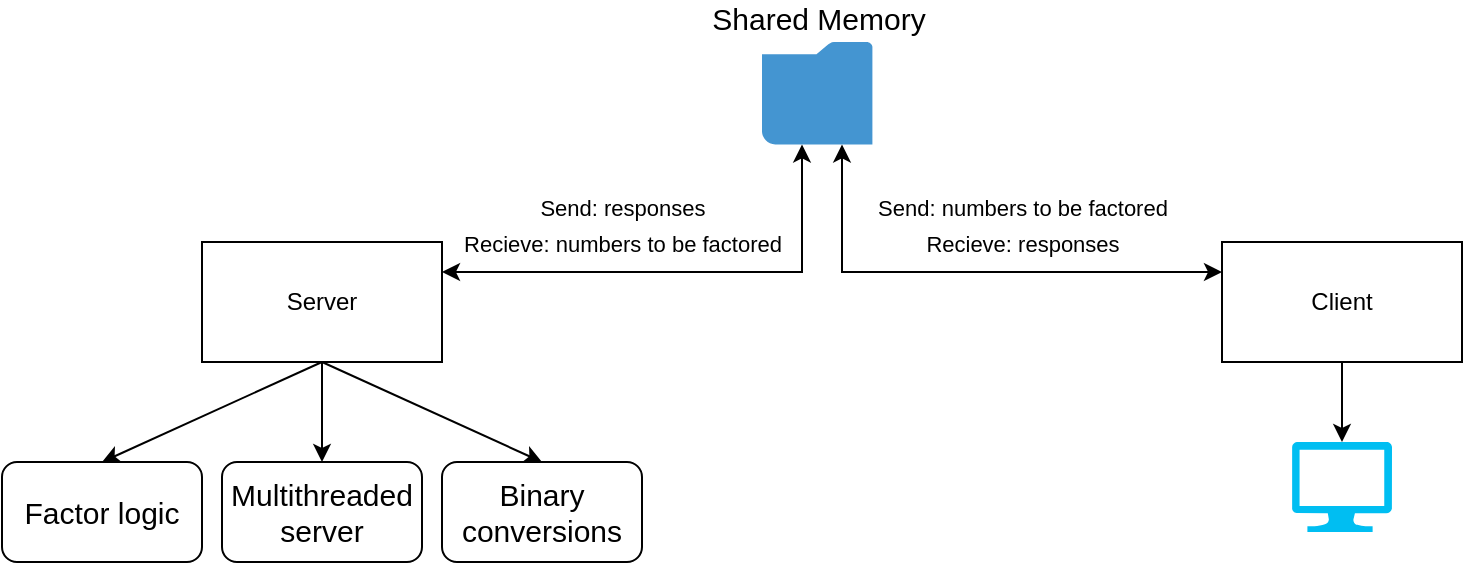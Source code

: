 <mxfile version="13.6.6" type="device"><diagram id="p4sKiV2K0z81wdJlsaRf" name="Page-1"><mxGraphModel dx="788" dy="401" grid="1" gridSize="10" guides="1" tooltips="1" connect="1" arrows="1" fold="1" page="1" pageScale="1" pageWidth="827" pageHeight="1169" math="0" shadow="0"><root><mxCell id="0"/><mxCell id="1" parent="0"/><mxCell id="oHAbVkhabTJF7n69i7Sr-5" style="edgeStyle=orthogonalEdgeStyle;rounded=0;orthogonalLoop=1;jettySize=auto;html=1;exitX=0;exitY=0.25;exitDx=0;exitDy=0;startArrow=classic;startFill=1;" edge="1" parent="1" source="oHAbVkhabTJF7n69i7Sr-1" target="oHAbVkhabTJF7n69i7Sr-3"><mxGeometry relative="1" as="geometry"><Array as="points"><mxPoint x="470" y="225"/></Array></mxGeometry></mxCell><mxCell id="oHAbVkhabTJF7n69i7Sr-15" style="edgeStyle=none;rounded=0;orthogonalLoop=1;jettySize=auto;html=1;exitX=0.5;exitY=1;exitDx=0;exitDy=0;entryX=0.5;entryY=0;entryDx=0;entryDy=0;entryPerimeter=0;startArrow=none;startFill=0;fontSize=15;" edge="1" parent="1" source="oHAbVkhabTJF7n69i7Sr-1" target="oHAbVkhabTJF7n69i7Sr-4"><mxGeometry relative="1" as="geometry"/></mxCell><mxCell id="oHAbVkhabTJF7n69i7Sr-1" value="Client" style="rounded=0;whiteSpace=wrap;html=1;" vertex="1" parent="1"><mxGeometry x="660" y="210" width="120" height="60" as="geometry"/></mxCell><mxCell id="oHAbVkhabTJF7n69i7Sr-6" style="edgeStyle=orthogonalEdgeStyle;rounded=0;orthogonalLoop=1;jettySize=auto;html=1;exitX=1;exitY=0.25;exitDx=0;exitDy=0;startArrow=classic;startFill=1;fontSize=15;" edge="1" parent="1" source="oHAbVkhabTJF7n69i7Sr-2" target="oHAbVkhabTJF7n69i7Sr-3"><mxGeometry relative="1" as="geometry"><Array as="points"><mxPoint x="450" y="225"/></Array></mxGeometry></mxCell><mxCell id="oHAbVkhabTJF7n69i7Sr-7" value="&lt;font style=&quot;font-size: 11px&quot;&gt;Send: responses&lt;br&gt;Recieve: numbers to be factored&lt;/font&gt;" style="edgeLabel;html=1;align=center;verticalAlign=middle;resizable=0;points=[];fontSize=15;" vertex="1" connectable="0" parent="oHAbVkhabTJF7n69i7Sr-6"><mxGeometry x="-0.294" y="3" relative="1" as="geometry"><mxPoint x="4" y="-22" as="offset"/></mxGeometry></mxCell><mxCell id="oHAbVkhabTJF7n69i7Sr-12" style="rounded=0;orthogonalLoop=1;jettySize=auto;html=1;exitX=0.5;exitY=1;exitDx=0;exitDy=0;entryX=0.5;entryY=0;entryDx=0;entryDy=0;startArrow=none;startFill=0;fontSize=15;" edge="1" parent="1" source="oHAbVkhabTJF7n69i7Sr-2" target="oHAbVkhabTJF7n69i7Sr-9"><mxGeometry relative="1" as="geometry"/></mxCell><mxCell id="oHAbVkhabTJF7n69i7Sr-13" style="edgeStyle=none;rounded=0;orthogonalLoop=1;jettySize=auto;html=1;exitX=0.5;exitY=1;exitDx=0;exitDy=0;entryX=0.5;entryY=0;entryDx=0;entryDy=0;startArrow=none;startFill=0;fontSize=15;" edge="1" parent="1" source="oHAbVkhabTJF7n69i7Sr-2" target="oHAbVkhabTJF7n69i7Sr-10"><mxGeometry relative="1" as="geometry"/></mxCell><mxCell id="oHAbVkhabTJF7n69i7Sr-14" style="edgeStyle=none;rounded=0;orthogonalLoop=1;jettySize=auto;html=1;exitX=0.5;exitY=1;exitDx=0;exitDy=0;entryX=0.5;entryY=0;entryDx=0;entryDy=0;startArrow=none;startFill=0;fontSize=15;entryPerimeter=0;" edge="1" parent="1" source="oHAbVkhabTJF7n69i7Sr-2" target="oHAbVkhabTJF7n69i7Sr-11"><mxGeometry relative="1" as="geometry"/></mxCell><mxCell id="oHAbVkhabTJF7n69i7Sr-2" value="Server" style="rounded=0;whiteSpace=wrap;html=1;" vertex="1" parent="1"><mxGeometry x="150" y="210" width="120" height="60" as="geometry"/></mxCell><mxCell id="oHAbVkhabTJF7n69i7Sr-3" value="Shared Memory&lt;br style=&quot;font-size: 15px;&quot;&gt;" style="shadow=0;dashed=0;html=1;strokeColor=none;fillColor=#4495D1;labelPosition=center;verticalLabelPosition=top;verticalAlign=bottom;align=center;outlineConnect=0;shape=mxgraph.veeam.2d.folder;fontSize=15;" vertex="1" parent="1"><mxGeometry x="430" y="110" width="55.2" height="51.2" as="geometry"/></mxCell><mxCell id="oHAbVkhabTJF7n69i7Sr-4" value="" style="verticalLabelPosition=bottom;html=1;verticalAlign=top;align=center;strokeColor=none;fillColor=#00BEF2;shape=mxgraph.azure.computer;pointerEvents=1;" vertex="1" parent="1"><mxGeometry x="695" y="310" width="50" height="45" as="geometry"/></mxCell><mxCell id="oHAbVkhabTJF7n69i7Sr-8" value="&lt;font style=&quot;font-size: 11px&quot;&gt;Send: numbers to be factored&lt;br&gt;Recieve: responses&lt;/font&gt;" style="edgeLabel;html=1;align=center;verticalAlign=middle;resizable=0;points=[];fontSize=15;" vertex="1" connectable="0" parent="1"><mxGeometry x="560" y="200" as="geometry"/></mxCell><mxCell id="oHAbVkhabTJF7n69i7Sr-9" value="Factor logic" style="rounded=1;whiteSpace=wrap;html=1;fontSize=15;" vertex="1" parent="1"><mxGeometry x="50" y="320" width="100" height="50" as="geometry"/></mxCell><mxCell id="oHAbVkhabTJF7n69i7Sr-10" value="Multithreaded server" style="rounded=1;whiteSpace=wrap;html=1;fontSize=15;" vertex="1" parent="1"><mxGeometry x="160" y="320" width="100" height="50" as="geometry"/></mxCell><mxCell id="oHAbVkhabTJF7n69i7Sr-11" value="Binary conversions" style="rounded=1;whiteSpace=wrap;html=1;fontSize=15;" vertex="1" parent="1"><mxGeometry x="270" y="320" width="100" height="50" as="geometry"/></mxCell></root></mxGraphModel></diagram></mxfile>